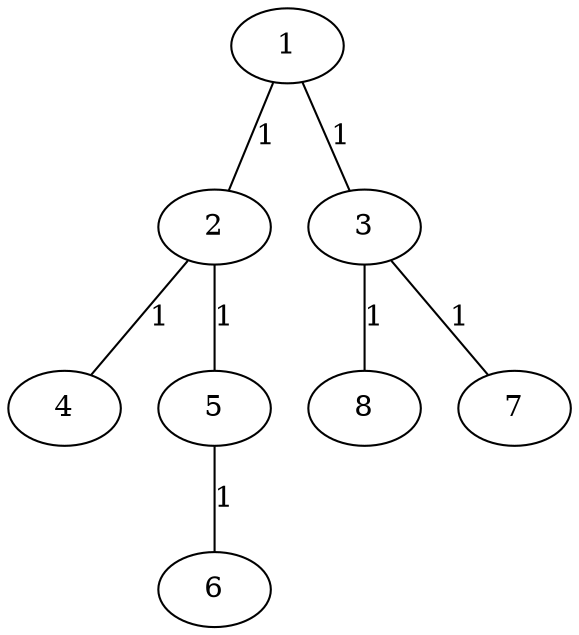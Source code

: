 graph {
	1 -- 2 [label = 1];
	1 -- 3 [label = 1];
	2 -- 4 [label = 1];
	2 -- 5 [label = 1];
	3 -- 8 [label = 1];
	3 -- 7 [label = 1];
	5 -- 6 [label = 1];
}
